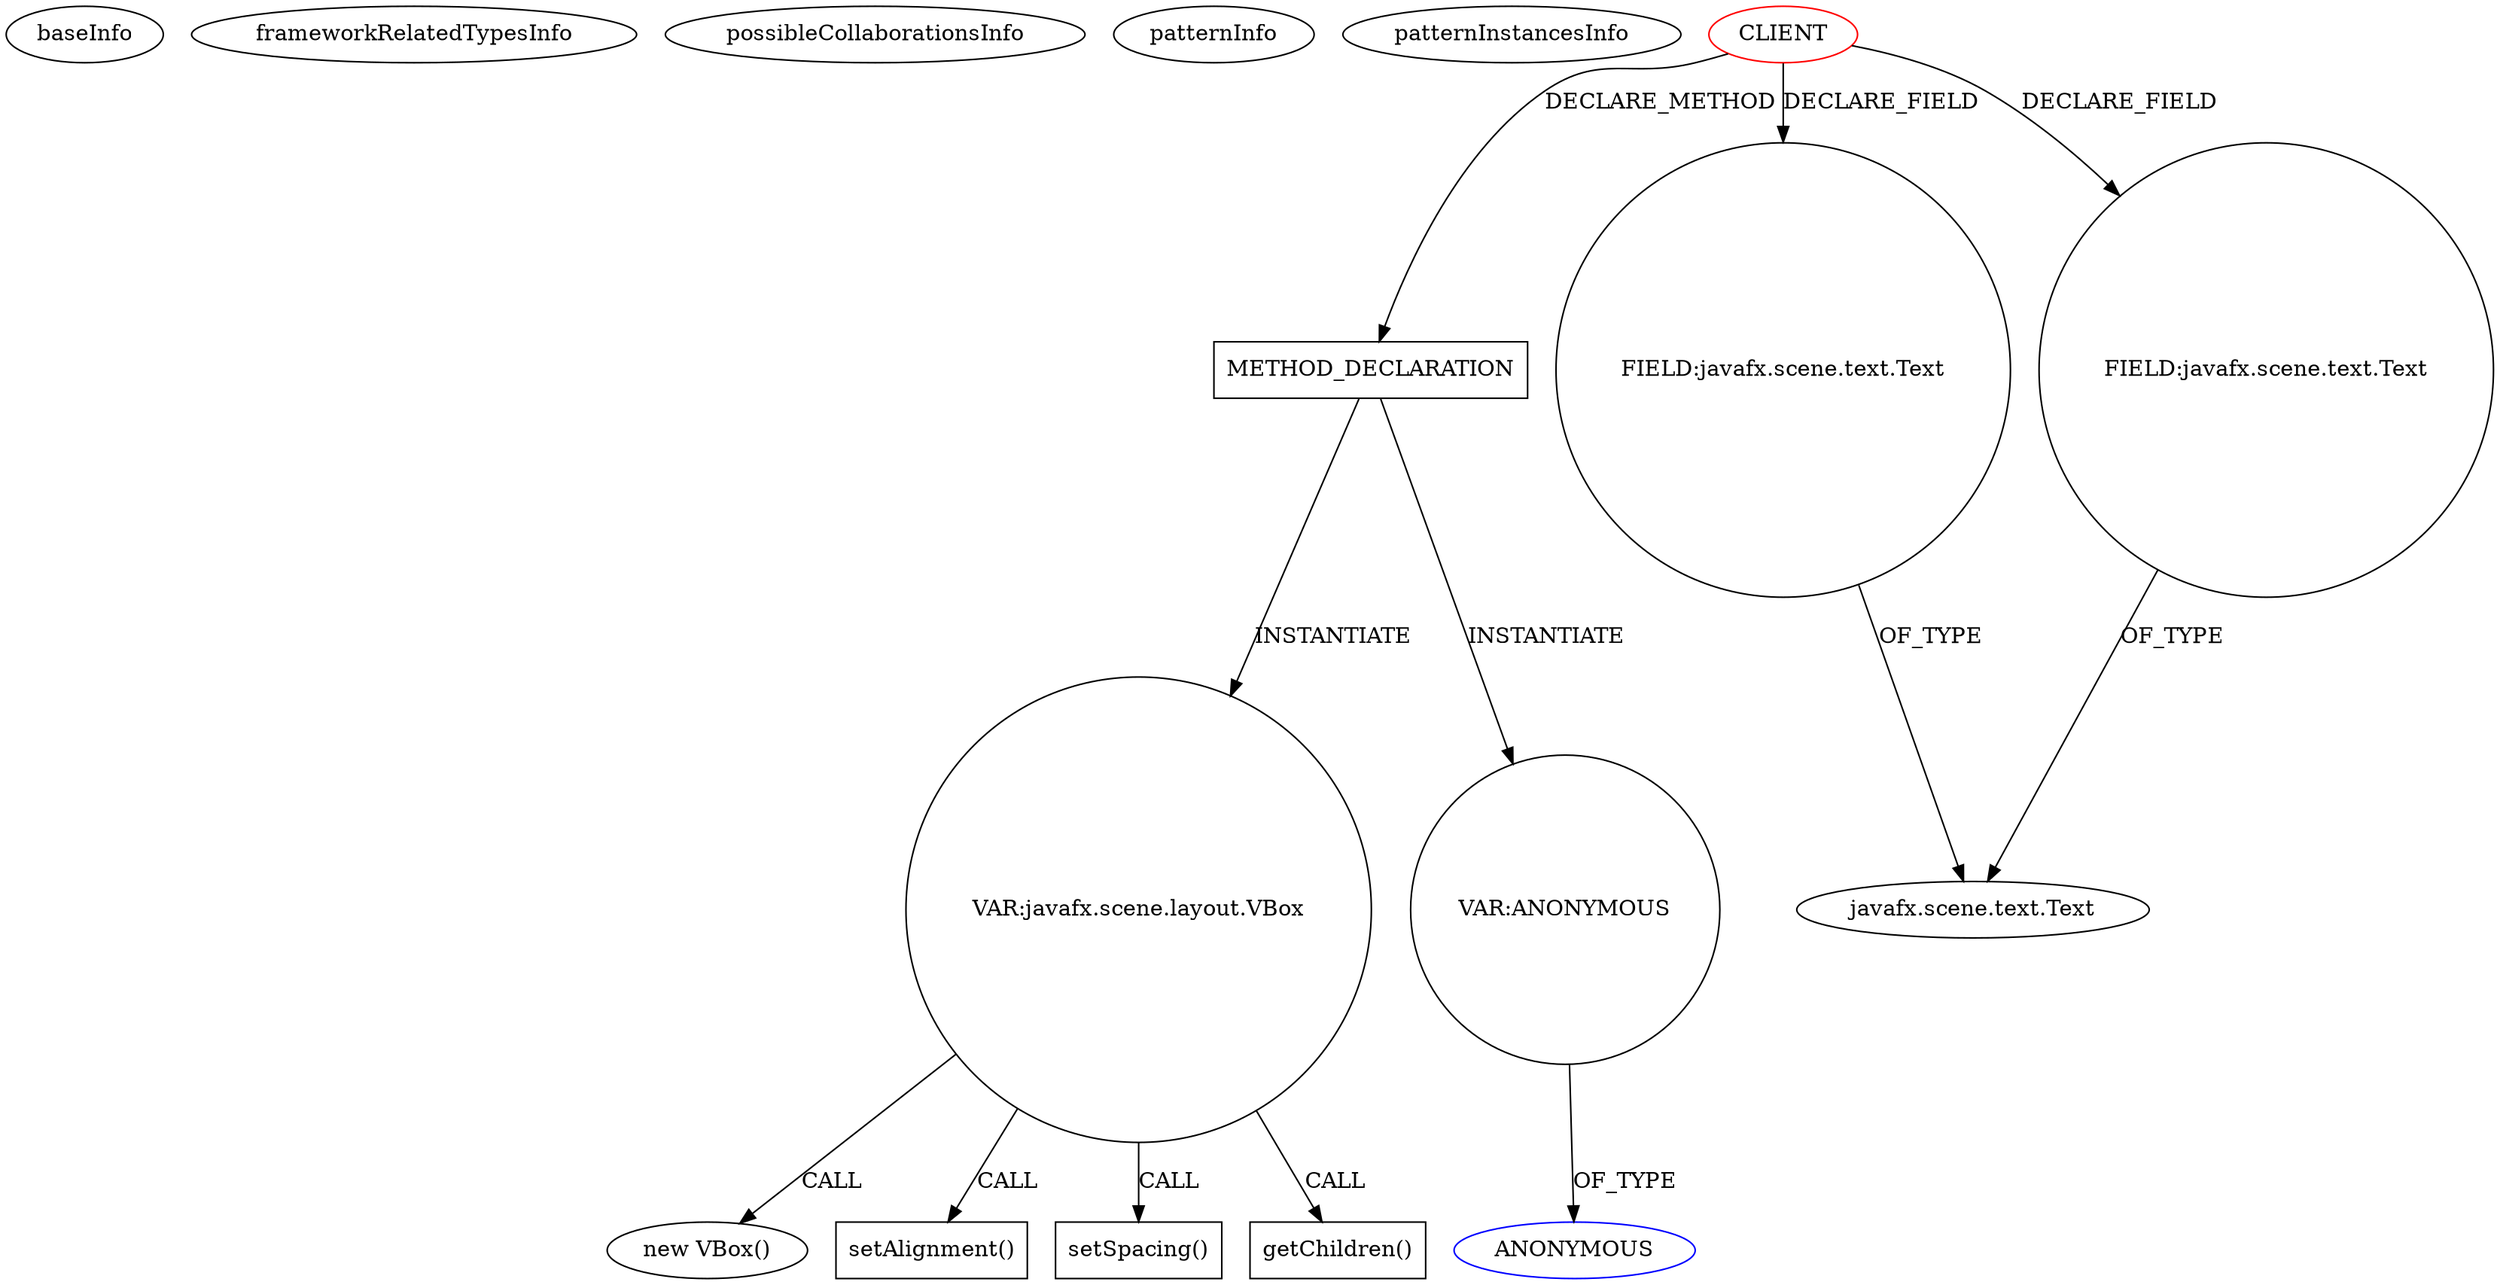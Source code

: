 digraph {
baseInfo[graphId=646,category="pattern",isAnonymous=false,possibleRelation=false]
frameworkRelatedTypesInfo[]
possibleCollaborationsInfo[]
patternInfo[frequency=2.0,patternRootClient=0]
patternInstancesInfo[0="ejdixon13-cs246~/ejdixon13-cs246/cs246-master/Boldness/src/com/exploration/boldness/GUIInterface.java~GUIInterface~2615",1="sandeepb-CiscoECG~/sandeepb-CiscoECG/CiscoECG-master/src/ciscoECGFrontend/MyController.java~MyController~4063"]
275[label="new VBox()",vertexType="CONSTRUCTOR_CALL",isFrameworkType=false]
276[label="VAR:javafx.scene.layout.VBox",vertexType="VARIABLE_EXPRESION",isFrameworkType=false,shape=circle]
303[label="setAlignment()",vertexType="INSIDE_CALL",isFrameworkType=false,shape=box]
301[label="setSpacing()",vertexType="INSIDE_CALL",isFrameworkType=false,shape=box]
64[label="METHOD_DECLARATION",vertexType="CLIENT_METHOD_DECLARATION",isFrameworkType=false,shape=box]
0[label="CLIENT",vertexType="ROOT_CLIENT_CLASS_DECLARATION",isFrameworkType=false,color=red]
28[label="FIELD:javafx.scene.text.Text",vertexType="FIELD_DECLARATION",isFrameworkType=false,shape=circle]
42[label="FIELD:javafx.scene.text.Text",vertexType="FIELD_DECLARATION",isFrameworkType=false,shape=circle]
279[label="getChildren()",vertexType="INSIDE_CALL",isFrameworkType=false,shape=box]
171[label="VAR:ANONYMOUS",vertexType="VARIABLE_EXPRESION",isFrameworkType=false,shape=circle]
172[label="ANONYMOUS",vertexType="REFERENCE_ANONYMOUS_DECLARATION",isFrameworkType=false,color=blue]
29[label="javafx.scene.text.Text",vertexType="FRAMEWORK_CLASS_TYPE",isFrameworkType=false]
276->303[label="CALL"]
0->28[label="DECLARE_FIELD"]
64->276[label="INSTANTIATE"]
276->301[label="CALL"]
28->29[label="OF_TYPE"]
42->29[label="OF_TYPE"]
0->42[label="DECLARE_FIELD"]
64->171[label="INSTANTIATE"]
276->275[label="CALL"]
171->172[label="OF_TYPE"]
276->279[label="CALL"]
0->64[label="DECLARE_METHOD"]
}
